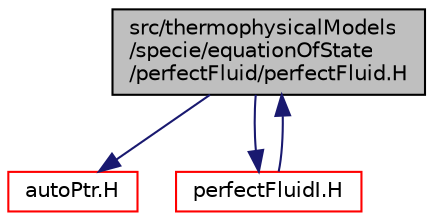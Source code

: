 digraph "src/thermophysicalModels/specie/equationOfState/perfectFluid/perfectFluid.H"
{
  bgcolor="transparent";
  edge [fontname="Helvetica",fontsize="10",labelfontname="Helvetica",labelfontsize="10"];
  node [fontname="Helvetica",fontsize="10",shape=record];
  Node1 [label="src/thermophysicalModels\l/specie/equationOfState\l/perfectFluid/perfectFluid.H",height=0.2,width=0.4,color="black", fillcolor="grey75", style="filled", fontcolor="black"];
  Node1 -> Node2 [color="midnightblue",fontsize="10",style="solid",fontname="Helvetica"];
  Node2 [label="autoPtr.H",height=0.2,width=0.4,color="red",URL="$a08615.html"];
  Node1 -> Node3 [color="midnightblue",fontsize="10",style="solid",fontname="Helvetica"];
  Node3 [label="perfectFluidI.H",height=0.2,width=0.4,color="red",URL="$a10528.html"];
  Node3 -> Node1 [color="midnightblue",fontsize="10",style="solid",fontname="Helvetica"];
}
